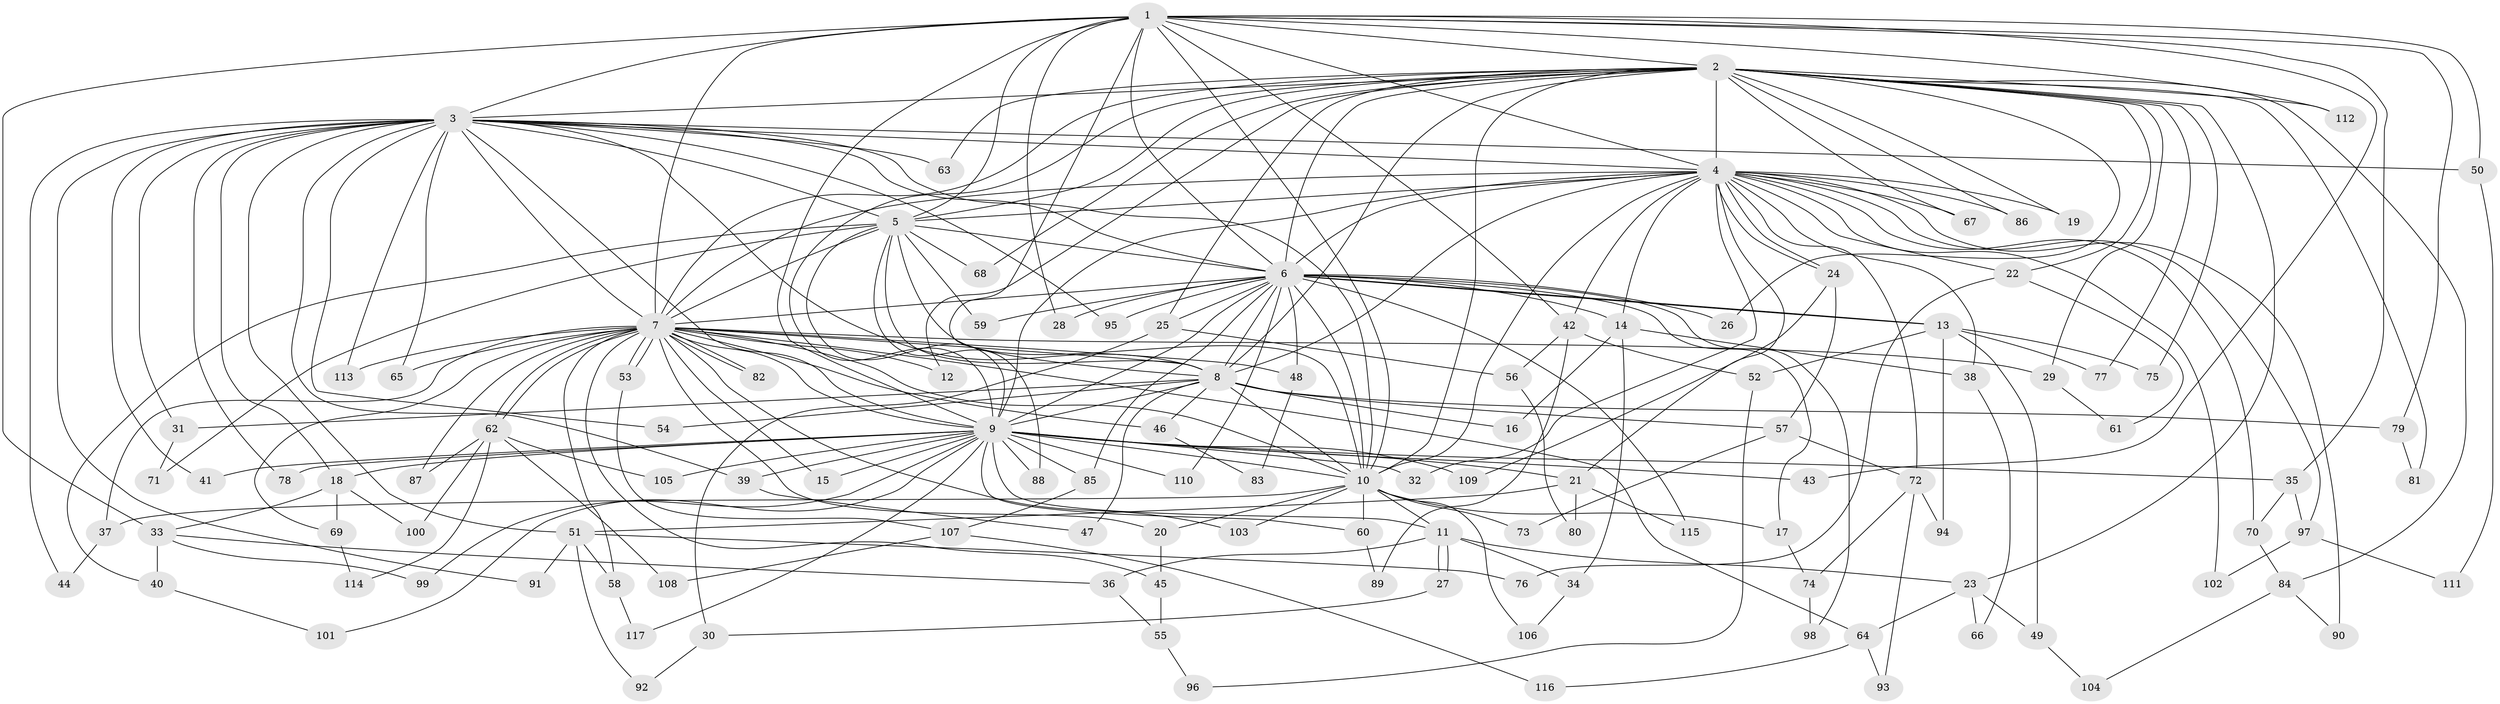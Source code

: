 // coarse degree distribution, {11: 0.08333333333333333, 16: 0.027777777777777776, 12: 0.027777777777777776, 13: 0.027777777777777776, 26: 0.027777777777777776, 8: 0.08333333333333333, 5: 0.1388888888888889, 6: 0.05555555555555555, 3: 0.3055555555555556, 4: 0.1388888888888889, 2: 0.08333333333333333}
// Generated by graph-tools (version 1.1) at 2025/49/03/04/25 22:49:18]
// undirected, 117 vertices, 259 edges
graph export_dot {
  node [color=gray90,style=filled];
  1;
  2;
  3;
  4;
  5;
  6;
  7;
  8;
  9;
  10;
  11;
  12;
  13;
  14;
  15;
  16;
  17;
  18;
  19;
  20;
  21;
  22;
  23;
  24;
  25;
  26;
  27;
  28;
  29;
  30;
  31;
  32;
  33;
  34;
  35;
  36;
  37;
  38;
  39;
  40;
  41;
  42;
  43;
  44;
  45;
  46;
  47;
  48;
  49;
  50;
  51;
  52;
  53;
  54;
  55;
  56;
  57;
  58;
  59;
  60;
  61;
  62;
  63;
  64;
  65;
  66;
  67;
  68;
  69;
  70;
  71;
  72;
  73;
  74;
  75;
  76;
  77;
  78;
  79;
  80;
  81;
  82;
  83;
  84;
  85;
  86;
  87;
  88;
  89;
  90;
  91;
  92;
  93;
  94;
  95;
  96;
  97;
  98;
  99;
  100;
  101;
  102;
  103;
  104;
  105;
  106;
  107;
  108;
  109;
  110;
  111;
  112;
  113;
  114;
  115;
  116;
  117;
  1 -- 2;
  1 -- 3;
  1 -- 4;
  1 -- 5;
  1 -- 6;
  1 -- 7;
  1 -- 8;
  1 -- 9;
  1 -- 10;
  1 -- 28;
  1 -- 33;
  1 -- 35;
  1 -- 42;
  1 -- 43;
  1 -- 50;
  1 -- 79;
  1 -- 112;
  2 -- 3;
  2 -- 4;
  2 -- 5;
  2 -- 6;
  2 -- 7;
  2 -- 8;
  2 -- 9;
  2 -- 10;
  2 -- 12;
  2 -- 19;
  2 -- 22;
  2 -- 23;
  2 -- 25;
  2 -- 26;
  2 -- 29;
  2 -- 63;
  2 -- 67;
  2 -- 68;
  2 -- 75;
  2 -- 77;
  2 -- 81;
  2 -- 84;
  2 -- 86;
  2 -- 112;
  3 -- 4;
  3 -- 5;
  3 -- 6;
  3 -- 7;
  3 -- 8;
  3 -- 9;
  3 -- 10;
  3 -- 18;
  3 -- 31;
  3 -- 39;
  3 -- 41;
  3 -- 44;
  3 -- 50;
  3 -- 51;
  3 -- 54;
  3 -- 63;
  3 -- 65;
  3 -- 78;
  3 -- 91;
  3 -- 95;
  3 -- 113;
  4 -- 5;
  4 -- 6;
  4 -- 7;
  4 -- 8;
  4 -- 9;
  4 -- 10;
  4 -- 14;
  4 -- 19;
  4 -- 21;
  4 -- 22;
  4 -- 24;
  4 -- 24;
  4 -- 32;
  4 -- 38;
  4 -- 42;
  4 -- 67;
  4 -- 70;
  4 -- 72;
  4 -- 86;
  4 -- 90;
  4 -- 97;
  4 -- 102;
  5 -- 6;
  5 -- 7;
  5 -- 8;
  5 -- 9;
  5 -- 10;
  5 -- 40;
  5 -- 59;
  5 -- 68;
  5 -- 71;
  5 -- 88;
  6 -- 7;
  6 -- 8;
  6 -- 9;
  6 -- 10;
  6 -- 13;
  6 -- 13;
  6 -- 14;
  6 -- 17;
  6 -- 25;
  6 -- 26;
  6 -- 28;
  6 -- 48;
  6 -- 59;
  6 -- 85;
  6 -- 95;
  6 -- 98;
  6 -- 110;
  6 -- 115;
  7 -- 8;
  7 -- 9;
  7 -- 10;
  7 -- 12;
  7 -- 15;
  7 -- 20;
  7 -- 29;
  7 -- 37;
  7 -- 45;
  7 -- 46;
  7 -- 48;
  7 -- 53;
  7 -- 53;
  7 -- 58;
  7 -- 62;
  7 -- 62;
  7 -- 64;
  7 -- 65;
  7 -- 69;
  7 -- 82;
  7 -- 82;
  7 -- 87;
  7 -- 103;
  7 -- 113;
  8 -- 9;
  8 -- 10;
  8 -- 16;
  8 -- 31;
  8 -- 46;
  8 -- 47;
  8 -- 54;
  8 -- 57;
  8 -- 79;
  9 -- 10;
  9 -- 11;
  9 -- 15;
  9 -- 18;
  9 -- 21;
  9 -- 32;
  9 -- 35;
  9 -- 39;
  9 -- 41;
  9 -- 43;
  9 -- 60;
  9 -- 78;
  9 -- 85;
  9 -- 88;
  9 -- 99;
  9 -- 101;
  9 -- 105;
  9 -- 109;
  9 -- 110;
  9 -- 117;
  10 -- 11;
  10 -- 17;
  10 -- 20;
  10 -- 37;
  10 -- 60;
  10 -- 73;
  10 -- 103;
  10 -- 106;
  11 -- 23;
  11 -- 27;
  11 -- 27;
  11 -- 34;
  11 -- 36;
  13 -- 49;
  13 -- 52;
  13 -- 75;
  13 -- 77;
  13 -- 94;
  14 -- 16;
  14 -- 34;
  14 -- 38;
  17 -- 74;
  18 -- 33;
  18 -- 69;
  18 -- 100;
  20 -- 45;
  21 -- 51;
  21 -- 80;
  21 -- 115;
  22 -- 61;
  22 -- 76;
  23 -- 49;
  23 -- 64;
  23 -- 66;
  24 -- 57;
  24 -- 109;
  25 -- 30;
  25 -- 56;
  27 -- 30;
  29 -- 61;
  30 -- 92;
  31 -- 71;
  33 -- 36;
  33 -- 40;
  33 -- 99;
  34 -- 106;
  35 -- 70;
  35 -- 97;
  36 -- 55;
  37 -- 44;
  38 -- 66;
  39 -- 47;
  40 -- 101;
  42 -- 52;
  42 -- 56;
  42 -- 89;
  45 -- 55;
  46 -- 83;
  48 -- 83;
  49 -- 104;
  50 -- 111;
  51 -- 58;
  51 -- 76;
  51 -- 91;
  51 -- 92;
  52 -- 96;
  53 -- 107;
  55 -- 96;
  56 -- 80;
  57 -- 72;
  57 -- 73;
  58 -- 117;
  60 -- 89;
  62 -- 87;
  62 -- 100;
  62 -- 105;
  62 -- 108;
  62 -- 114;
  64 -- 93;
  64 -- 116;
  69 -- 114;
  70 -- 84;
  72 -- 74;
  72 -- 93;
  72 -- 94;
  74 -- 98;
  79 -- 81;
  84 -- 90;
  84 -- 104;
  85 -- 107;
  97 -- 102;
  97 -- 111;
  107 -- 108;
  107 -- 116;
}

